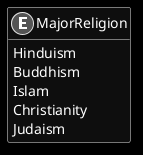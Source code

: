 ﻿@startuml
skinparam monochrome reverse
hide empty members

enum MajorReligion {
    Hinduism
    Buddhism
    Islam
    Christianity
    Judaism
}

@enduml
